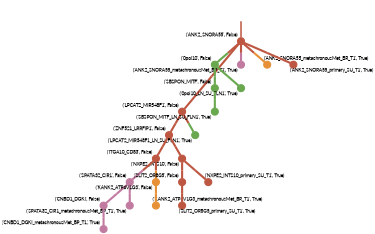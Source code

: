 strict digraph  {
graph[splines=false]; nodesep=0.7; rankdir=TB; ranksep=0.6; forcelabels=true; dpi=600; size=2.5;
0 [color="#be5742ff", fillcolor="#be5742ff", fixedsize=true, fontname=Lato, fontsize="12pt", height="0.25", label="", penwidth=3, shape=circle, style=filled, xlabel="('ANK2_SNORA55', False)"];
1 [color="#be5742ff", fillcolor="#be5742ff", fixedsize=true, fontname=Lato, fontsize="12pt", height="0.25", label="", penwidth=3, shape=circle, style=filled, xlabel="('LPCAT2_MIR548F1', False)"];
10 [color="#6aa84fff", fillcolor="#6aa84fff", fixedsize=true, fontname=Lato, fontsize="12pt", height="0.25", label="", penwidth=3, shape=circle, style=filled, xlabel="('0pol10', False)"];
14 [color="#c27ba0ff", fillcolor="#c27ba0ff", fixedsize=true, fontname=Lato, fontsize="12pt", height="0.25", label="", penwidth=3, shape=circle, style=filled, xlabel="('ANK2_SNORA55_metachronousMet_BP_T1', True)"];
17 [color="#e69138ff", fillcolor="#e69138ff", fixedsize=true, fontname=Lato, fontsize="12pt", height="0.25", label="", penwidth=3, shape=circle, style=filled, xlabel="('ANK2_SNORA55_metachronousMet_BR_T1', True)"];
19 [color="#be5742ff", fillcolor="#be5742ff", fixedsize=true, fontname=Lato, fontsize="12pt", height="0.25", label="", penwidth=3, shape=circle, style=filled, xlabel="('ANK2_SNORA55_primary_SU_T1', True)"];
3 [color="#be5742ff", fillcolor="#be5742ff", fixedsize=true, fontname=Lato, fontsize="12pt", height="0.25", label="", penwidth=3, shape=circle, style=filled, xlabel="('ZNF521_LRRFIP1', False)"];
12 [color="#6aa84fff", fillcolor="#6aa84fff", fixedsize=true, fontname=Lato, fontsize="12pt", height="0.25", label="", penwidth=3, shape=circle, style=filled, xlabel="('LPCAT2_MIR548F1_LN_SU_FLN1', True)"];
2 [color="#c27ba0ff", fillcolor="#c27ba0ff", fixedsize=true, fontname=Lato, fontsize="12pt", height="0.25", label="", penwidth=3, shape=circle, style=filled, xlabel="('SPATA32_CIR1', False)"];
9 [color="#c27ba0ff", fillcolor="#c27ba0ff", fixedsize=true, fontname=Lato, fontsize="12pt", height="0.25", label="", penwidth=3, shape=circle, style=filled, xlabel="('CNBD1_DGKI', False)"];
15 [color="#c27ba0ff", fillcolor="#c27ba0ff", fixedsize=true, fontname=Lato, fontsize="12pt", height="0.25", label="", penwidth=3, shape=circle, style=filled, xlabel="('SPATA32_CIR1_metachronousMet_BP_T1', True)"];
4 [color="#be5742ff", fillcolor="#be5742ff", fixedsize=true, fontname=Lato, fontsize="12pt", height="0.25", label="", penwidth=3, shape=circle, style=filled, xlabel="('ITGA10_CD83', False)"];
5 [color="#be5742ff", fillcolor="#be5742ff", fixedsize=true, fontname=Lato, fontsize="12pt", height="0.25", label="", penwidth=3, shape=circle, style=filled, xlabel="('NXPE2_INTS10', False)"];
6 [color="#e69138ff", fillcolor="#e69138ff", fixedsize=true, fontname=Lato, fontsize="12pt", height="0.25", label="", penwidth=3, shape=circle, style=filled, xlabel="('KANK2_ATP6V1G3', False)"];
7 [color="#be5742ff", fillcolor="#be5742ff", fixedsize=true, fontname=Lato, fontsize="12pt", height="0.25", label="", penwidth=3, shape=circle, style=filled, xlabel="('SLIT2_OR8G5', False)"];
20 [color="#be5742ff", fillcolor="#be5742ff", fixedsize=true, fontname=Lato, fontsize="12pt", height="0.25", label="", penwidth=3, shape=circle, style=filled, xlabel="('NXPE2_INTS10_primary_SU_T1', True)"];
18 [color="#e69138ff", fillcolor="#e69138ff", fixedsize=true, fontname=Lato, fontsize="12pt", height="0.25", label="", penwidth=3, shape=circle, style=filled, xlabel="('KANK2_ATP6V1G3_metachronousMet_BR_T1', True)"];
21 [color="#be5742ff", fillcolor="#be5742ff", fixedsize=true, fontname=Lato, fontsize="12pt", height="0.25", label="", penwidth=3, shape=circle, style=filled, xlabel="('SLIT2_OR8G5_primary_SU_T1', True)"];
8 [color="#6aa84fff", fillcolor="#6aa84fff", fixedsize=true, fontname=Lato, fontsize="12pt", height="0.25", label="", penwidth=3, shape=circle, style=filled, xlabel="('SBSPON_MITF', False)"];
13 [color="#6aa84fff", fillcolor="#6aa84fff", fixedsize=true, fontname=Lato, fontsize="12pt", height="0.25", label="", penwidth=3, shape=circle, style=filled, xlabel="('SBSPON_MITF_LN_SU_FLN1', True)"];
16 [color="#c27ba0ff", fillcolor="#c27ba0ff", fixedsize=true, fontname=Lato, fontsize="12pt", height="0.25", label="", penwidth=3, shape=circle, style=filled, xlabel="('CNBD1_DGKI_metachronousMet_BP_T1', True)"];
11 [color="#6aa84fff", fillcolor="#6aa84fff", fixedsize=true, fontname=Lato, fontsize="12pt", height="0.25", label="", penwidth=3, shape=circle, style=filled, xlabel="('0pol10_LN_SU_FLN1', True)"];
normal [label="", penwidth=3, style=invis, xlabel="('ANK2_SNORA55', False)"];
0 -> 1  [arrowsize=0, color="#be5742ff;0.5:#be5742ff", minlen="3.0", penwidth="5.5", style=solid];
0 -> 10  [arrowsize=0, color="#be5742ff;0.5:#6aa84fff", minlen="1.0886075496673584", penwidth="5.5", style=solid];
0 -> 14  [arrowsize=0, color="#be5742ff;0.5:#c27ba0ff", minlen="1.0886075496673584", penwidth="5.5", style=solid];
0 -> 17  [arrowsize=0, color="#be5742ff;0.5:#e69138ff", minlen="1.0886075496673584", penwidth="5.5", style=solid];
0 -> 19  [arrowsize=0, color="#be5742ff;0.5:#be5742ff", minlen="1.0886075496673584", penwidth="5.5", style=solid];
1 -> 3  [arrowsize=0, color="#be5742ff;0.5:#be5742ff", minlen="1.3291139602661133", penwidth="5.5", style=solid];
1 -> 12  [arrowsize=0, color="#be5742ff;0.5:#6aa84fff", minlen="1.0886075496673584", penwidth="5.5", style=solid];
10 -> 8  [arrowsize=0, color="#6aa84fff;0.5:#6aa84fff", minlen="1.2025316953659058", penwidth="5.5", style=solid];
10 -> 11  [arrowsize=0, color="#6aa84fff;0.5:#6aa84fff", minlen="1.0886075496673584", penwidth="5.5", style=solid];
3 -> 4  [arrowsize=0, color="#be5742ff;0.5:#be5742ff", minlen="1.3291139602661133", penwidth="5.5", style=solid];
3 -> 5  [arrowsize=0, color="#be5742ff;0.5:#be5742ff", minlen="1.2278480529785156", penwidth="5.5", style=solid];
2 -> 9  [arrowsize=0, color="#c27ba0ff;0.5:#c27ba0ff", minlen="1.1772152185440063", penwidth="5.5", style=solid];
2 -> 15  [arrowsize=0, color="#c27ba0ff;0.5:#c27ba0ff", minlen="1.0886075496673584", penwidth="5.5", style=solid];
9 -> 16  [arrowsize=0, color="#c27ba0ff;0.5:#c27ba0ff", minlen="1.0886075496673584", penwidth="5.5", style=solid];
4 -> 2  [arrowsize=0, color="#be5742ff;0.5:#c27ba0ff", minlen="1.5316455364227295", penwidth="5.5", style=solid];
4 -> 6  [arrowsize=0, color="#be5742ff;0.5:#e69138ff", minlen="1.2278480529785156", penwidth="5.5", style=solid];
5 -> 7  [arrowsize=0, color="#be5742ff;0.5:#be5742ff", minlen="1.2025316953659058", penwidth="5.5", style=solid];
5 -> 20  [arrowsize=0, color="#be5742ff;0.5:#be5742ff", minlen="1.0886075496673584", penwidth="5.5", style=solid];
6 -> 18  [arrowsize=0, color="#e69138ff;0.5:#e69138ff", minlen="1.0886075496673584", penwidth="5.5", style=solid];
7 -> 21  [arrowsize=0, color="#be5742ff;0.5:#be5742ff", minlen="1.0886075496673584", penwidth="5.5", style=solid];
8 -> 13  [arrowsize=0, color="#6aa84fff;0.5:#6aa84fff", minlen="1.0886075496673584", penwidth="5.5", style=solid];
normal -> 0  [arrowsize=0, color="#be5742ff", label="", penwidth=4, style=solid];
}
